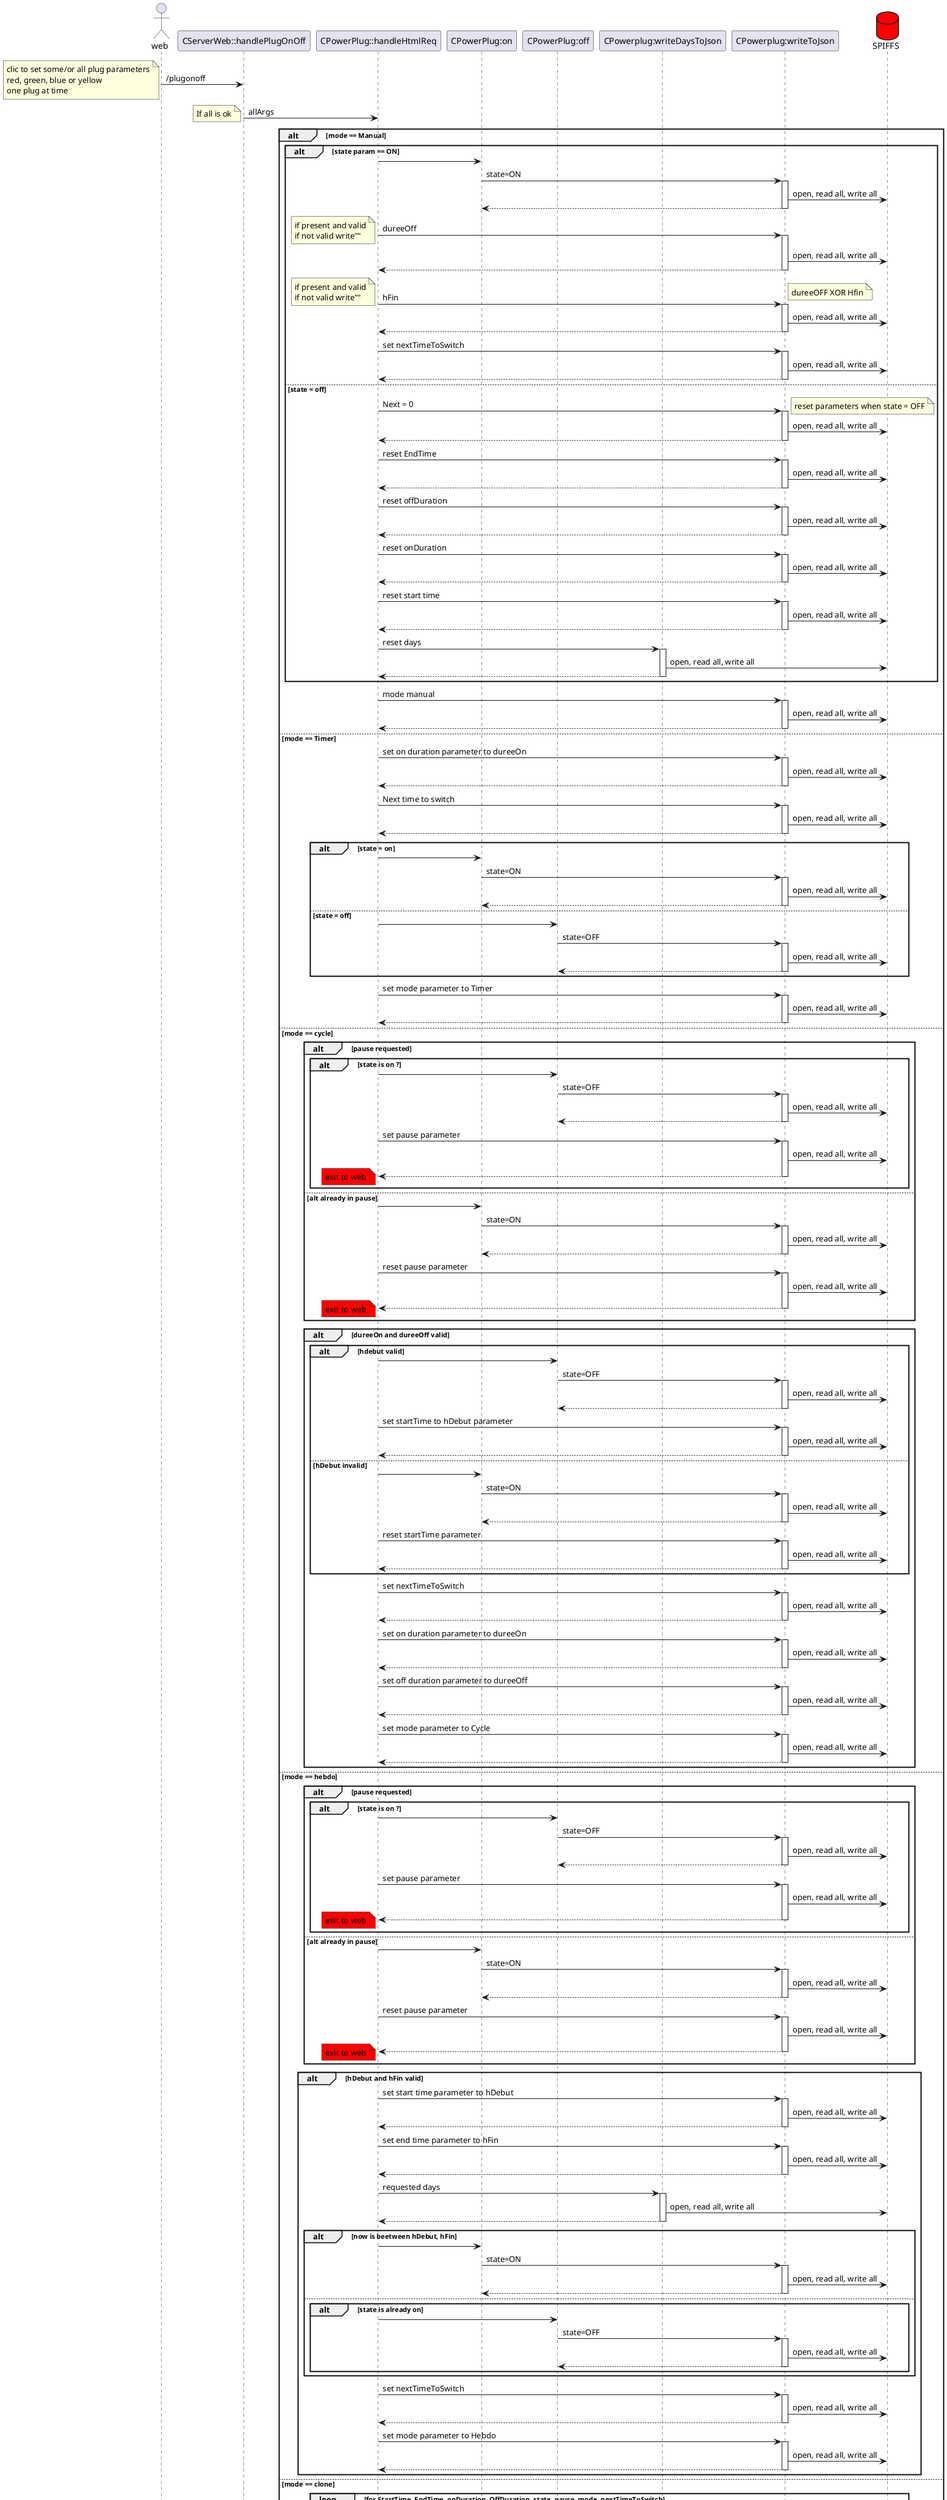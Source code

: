 @startuml
<style>
caption {
FontSize 20
}
</style>

caption configJson Write events: web details (plug on/off)

actor web
participant "CServerWeb::handlePlugOnOff"
participant "CPowerPlug::handleHtmlReq"
participant "CPowerPlug:on"
participant "CPowerPlug:off"
participant "CPowerplug:writeDaysToJson"
participant "CPowerplug:writeToJson"
database SPIFFS #red

!procedure $activeWrite( $returnDest )
        activate "CPowerplug:writeToJson"
            "CPowerplug:writeToJson" -> SPIFFS:open, read all, write all
            "CPowerplug:writeToJson" --> "$returnDest"
        deactivate "CPowerplug:writeToJson"
!end procedure

!procedure $activeWriteForDays( $returnDest )
        activate "CPowerplug:writeDaysToJson"
            "CPowerplug:writeDaysToJson" -> SPIFFS:open, read all, write all
            "CPowerplug:writeDaysToJson" --> "$returnDest"
        deactivate "CPowerplug:writeDaysToJson"
!end procedure

!procedure $noteIfPresVal()
        note left
            if present and valid
            if not valid write""
        end note
!end procedure

!procedure $off()
    "CPowerPlug::handleHtmlReq" -> "CPowerPlug:off"
    "CPowerPlug:off" -> "CPowerplug:writeToJson":state=OFF
    $activeWrite( "CPowerPlug:off" )
!end procedure

!procedure $on()
    "CPowerPlug::handleHtmlReq" -> "CPowerPlug:on"
    "CPowerPlug:on" -> "CPowerplug:writeToJson":state=ON
    $activeWrite( "CPowerPlug:on" )
!end procedure

!procedure $WTJ( $message )
    "CPowerPlug::handleHtmlReq" -> "CPowerplug:writeToJson": $message
    $activeWrite("CPowerPlug::handleHtmlReq")
!end procedure


web -> "CServerWeb::handlePlugOnOff": /plugonoff
note left
 clic to set some/or all plug parameters
 red, green, blue or yellow
 one plug at time
end note
"CServerWeb::handlePlugOnOff" -> "CPowerPlug::handleHtmlReq": allArgs
note left
If all is ok
end note
alt mode == Manual
    alt state param == ON
        $on()
        "CPowerPlug::handleHtmlReq" -> "CPowerplug:writeToJson" :dureeOff
        $noteIfPresVal()
        $activeWrite("CPowerPlug::handleHtmlReq")
        "CPowerPlug::handleHtmlReq" -> "CPowerplug:writeToJson" :hFin
        $noteIfPresVal()
        note right : dureeOFF XOR Hfin
        $activeWrite("CPowerPlug::handleHtmlReq")
        $WTJ("set nextTimeToSwitch")

    else state = off 
        "CPowerPlug::handleHtmlReq" -> "CPowerplug:writeToJson":Next = 0
        note right: reset parameters when state = OFF
        $activeWrite("CPowerPlug::handleHtmlReq")
        $WTJ( "reset EndTime" )
        $WTJ( "reset offDuration")
        $WTJ("reset onDuration")
        $WTJ("reset start time")
        "CPowerPlug::handleHtmlReq" -> "CPowerplug:writeDaysToJson":reset days
        $activeWriteForDays("CPowerPlug::handleHtmlReq")
    end
    $WTJ( "mode manual" )
else mode == Timer
    $WTJ("set on duration parameter to dureeOn")
    $WTJ("Next time to switch")
    alt state = on
        $on()
    else state = off
        $off()
    end
    $WTJ("set mode parameter to Timer")
else mode == cycle
    alt pause requested
        alt state is on ?
            $off()
            $WTJ("set pause parameter")
            note left #red: exit to web
        end
    else alt already in pause
        $on()
        $WTJ("reset pause parameter")
        note left #red: exit to web
    end

    alt dureeOn and dureeOff valid
        alt hdebut valid
            $off()
            $WTJ("set startTime to hDebut parameter")
        else hDebut invalid
            $on()
            $WTJ("reset startTime parameter")
        end
        $WTJ("set nextTimeToSwitch")
        $WTJ("set on duration parameter to dureeOn")
        $WTJ("set off duration parameter to dureeOff")
        $WTJ("set mode parameter to Cycle")
    end
else mode == hebdo
    alt pause requested
        alt state is on ?
            $off()
            $WTJ("set pause parameter")
            note left #red: exit to web
        end
    else alt already in pause
        $on()
        $WTJ("reset pause parameter")
        note left #red: exit to web
    end
    alt hDebut and hFin valid
        $WTJ("set start time parameter to hDebut")
        $WTJ("set end time parameter to hFin")    
        "CPowerPlug::handleHtmlReq" -> "CPowerplug:writeDaysToJson":requested days
        $activeWriteForDays("CPowerPlug::handleHtmlReq") 
        alt now is beetween hDebut, hFin
            $on()

        else
            alt state is already on
                $off()
            end
        end 
        $WTJ("set nextTimeToSwitch")
         $WTJ("set mode parameter to Hebdo")
    end
else mode == clone
    loop for StartTime, EndTime, onDuration, OffDuration, state, pause, mode, nextTimeToSwitch
     $WTJ("a copy from other plug")
    "CPowerPlug::handleHtmlReq" -> "CPowerplug:writeDaysToJson":requested days
    $activeWriteForDays("CPowerPlug::handleHtmlReq")      
    $WTJ("cloned Plug Name")
    end
end


@enduml